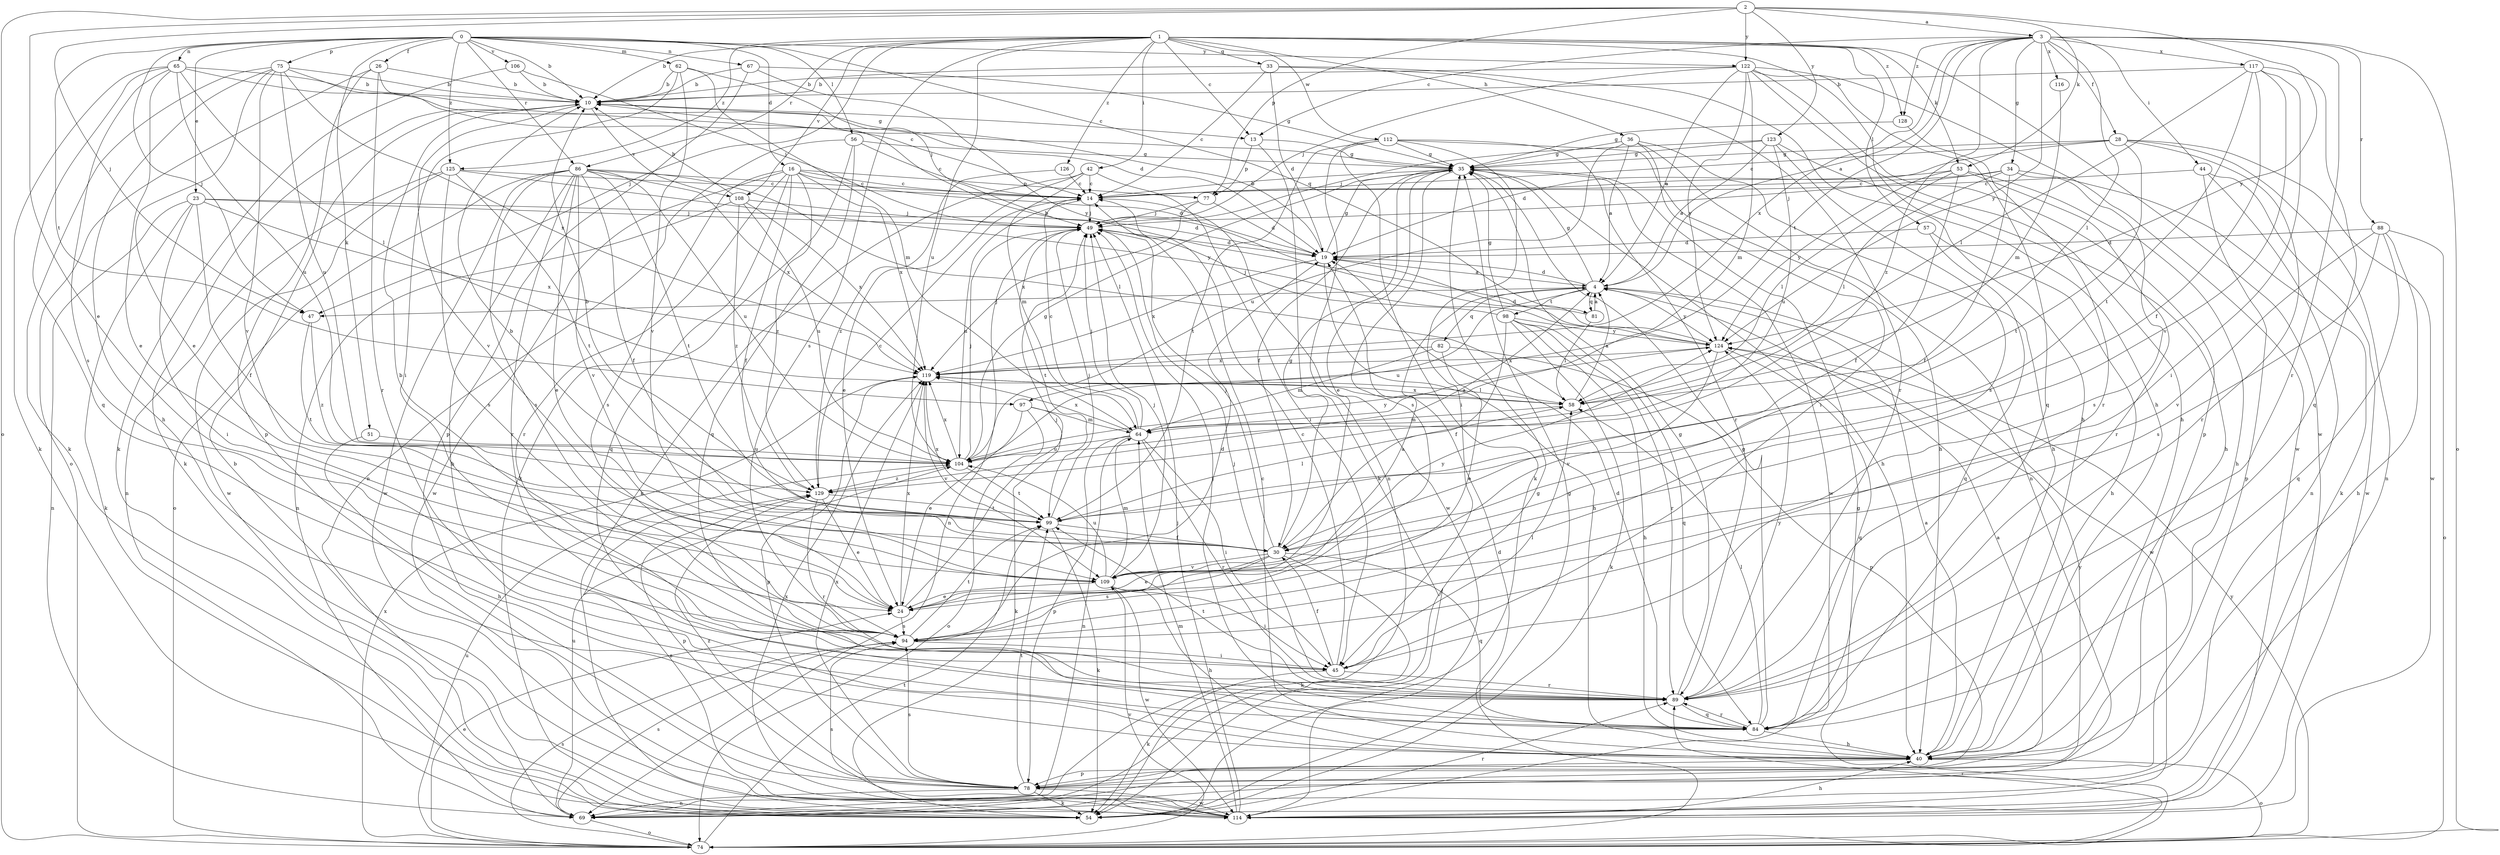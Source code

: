 strict digraph  {
0;
1;
2;
3;
4;
10;
13;
14;
16;
19;
23;
24;
26;
28;
30;
33;
34;
35;
36;
40;
42;
44;
45;
47;
49;
51;
53;
54;
56;
57;
58;
62;
64;
65;
67;
69;
74;
75;
77;
78;
81;
82;
84;
86;
88;
89;
94;
97;
98;
99;
104;
106;
108;
109;
112;
114;
116;
117;
119;
122;
123;
124;
125;
126;
128;
129;
0 -> 10  [label=b];
0 -> 16  [label=d];
0 -> 23  [label=e];
0 -> 26  [label=f];
0 -> 47  [label=j];
0 -> 51  [label=k];
0 -> 56  [label=l];
0 -> 62  [label=m];
0 -> 65  [label=n];
0 -> 67  [label=n];
0 -> 75  [label=p];
0 -> 81  [label=q];
0 -> 86  [label=r];
0 -> 97  [label=t];
0 -> 106  [label=v];
0 -> 122  [label=y];
0 -> 125  [label=z];
1 -> 10  [label=b];
1 -> 13  [label=c];
1 -> 33  [label=g];
1 -> 36  [label=h];
1 -> 40  [label=h];
1 -> 42  [label=i];
1 -> 47  [label=j];
1 -> 53  [label=k];
1 -> 57  [label=l];
1 -> 86  [label=r];
1 -> 94  [label=s];
1 -> 104  [label=u];
1 -> 108  [label=v];
1 -> 112  [label=w];
1 -> 114  [label=w];
1 -> 125  [label=z];
1 -> 126  [label=z];
1 -> 128  [label=z];
2 -> 3  [label=a];
2 -> 24  [label=e];
2 -> 47  [label=j];
2 -> 53  [label=k];
2 -> 74  [label=o];
2 -> 77  [label=p];
2 -> 122  [label=y];
2 -> 123  [label=y];
2 -> 124  [label=y];
3 -> 4  [label=a];
3 -> 13  [label=c];
3 -> 28  [label=f];
3 -> 34  [label=g];
3 -> 44  [label=i];
3 -> 58  [label=l];
3 -> 74  [label=o];
3 -> 88  [label=r];
3 -> 89  [label=r];
3 -> 97  [label=t];
3 -> 116  [label=x];
3 -> 117  [label=x];
3 -> 119  [label=x];
3 -> 124  [label=y];
3 -> 128  [label=z];
3 -> 129  [label=z];
4 -> 19  [label=d];
4 -> 35  [label=g];
4 -> 47  [label=j];
4 -> 81  [label=q];
4 -> 82  [label=q];
4 -> 98  [label=t];
4 -> 104  [label=u];
4 -> 114  [label=w];
4 -> 124  [label=y];
10 -> 13  [label=c];
10 -> 54  [label=k];
10 -> 108  [label=v];
10 -> 109  [label=v];
13 -> 35  [label=g];
13 -> 54  [label=k];
13 -> 77  [label=p];
14 -> 49  [label=j];
14 -> 104  [label=u];
14 -> 114  [label=w];
16 -> 14  [label=c];
16 -> 19  [label=d];
16 -> 30  [label=f];
16 -> 77  [label=p];
16 -> 84  [label=q];
16 -> 89  [label=r];
16 -> 94  [label=s];
16 -> 114  [label=w];
16 -> 119  [label=x];
16 -> 129  [label=z];
19 -> 4  [label=a];
19 -> 10  [label=b];
19 -> 35  [label=g];
19 -> 40  [label=h];
19 -> 119  [label=x];
23 -> 19  [label=d];
23 -> 30  [label=f];
23 -> 45  [label=i];
23 -> 49  [label=j];
23 -> 54  [label=k];
23 -> 69  [label=n];
23 -> 119  [label=x];
24 -> 4  [label=a];
24 -> 49  [label=j];
24 -> 94  [label=s];
24 -> 119  [label=x];
26 -> 10  [label=b];
26 -> 19  [label=d];
26 -> 74  [label=o];
26 -> 78  [label=p];
26 -> 89  [label=r];
28 -> 14  [label=c];
28 -> 19  [label=d];
28 -> 35  [label=g];
28 -> 69  [label=n];
28 -> 89  [label=r];
28 -> 99  [label=t];
28 -> 114  [label=w];
30 -> 10  [label=b];
30 -> 24  [label=e];
30 -> 35  [label=g];
30 -> 49  [label=j];
30 -> 54  [label=k];
30 -> 84  [label=q];
30 -> 94  [label=s];
30 -> 109  [label=v];
33 -> 10  [label=b];
33 -> 14  [label=c];
33 -> 19  [label=d];
33 -> 40  [label=h];
33 -> 89  [label=r];
34 -> 14  [label=c];
34 -> 30  [label=f];
34 -> 49  [label=j];
34 -> 54  [label=k];
34 -> 58  [label=l];
34 -> 94  [label=s];
35 -> 14  [label=c];
35 -> 24  [label=e];
35 -> 30  [label=f];
35 -> 40  [label=h];
35 -> 94  [label=s];
35 -> 114  [label=w];
36 -> 4  [label=a];
36 -> 35  [label=g];
36 -> 40  [label=h];
36 -> 45  [label=i];
36 -> 69  [label=n];
36 -> 104  [label=u];
40 -> 4  [label=a];
40 -> 14  [label=c];
40 -> 74  [label=o];
40 -> 78  [label=p];
42 -> 14  [label=c];
42 -> 24  [label=e];
42 -> 45  [label=i];
42 -> 54  [label=k];
42 -> 64  [label=m];
44 -> 14  [label=c];
44 -> 69  [label=n];
44 -> 78  [label=p];
44 -> 114  [label=w];
45 -> 14  [label=c];
45 -> 30  [label=f];
45 -> 54  [label=k];
45 -> 58  [label=l];
45 -> 89  [label=r];
47 -> 99  [label=t];
47 -> 129  [label=z];
49 -> 19  [label=d];
49 -> 69  [label=n];
49 -> 99  [label=t];
51 -> 40  [label=h];
51 -> 104  [label=u];
53 -> 14  [label=c];
53 -> 30  [label=f];
53 -> 40  [label=h];
53 -> 58  [label=l];
53 -> 89  [label=r];
53 -> 124  [label=y];
54 -> 35  [label=g];
54 -> 89  [label=r];
56 -> 14  [label=c];
56 -> 35  [label=g];
56 -> 54  [label=k];
56 -> 69  [label=n];
56 -> 84  [label=q];
57 -> 19  [label=d];
57 -> 40  [label=h];
57 -> 84  [label=q];
58 -> 4  [label=a];
58 -> 64  [label=m];
58 -> 119  [label=x];
62 -> 10  [label=b];
62 -> 45  [label=i];
62 -> 49  [label=j];
62 -> 64  [label=m];
62 -> 109  [label=v];
64 -> 14  [label=c];
64 -> 45  [label=i];
64 -> 49  [label=j];
64 -> 69  [label=n];
64 -> 78  [label=p];
64 -> 89  [label=r];
64 -> 104  [label=u];
64 -> 119  [label=x];
65 -> 10  [label=b];
65 -> 24  [label=e];
65 -> 35  [label=g];
65 -> 54  [label=k];
65 -> 58  [label=l];
65 -> 84  [label=q];
65 -> 94  [label=s];
65 -> 104  [label=u];
67 -> 10  [label=b];
67 -> 35  [label=g];
67 -> 78  [label=p];
67 -> 124  [label=y];
69 -> 35  [label=g];
69 -> 74  [label=o];
69 -> 94  [label=s];
69 -> 104  [label=u];
74 -> 19  [label=d];
74 -> 24  [label=e];
74 -> 35  [label=g];
74 -> 89  [label=r];
74 -> 94  [label=s];
74 -> 99  [label=t];
74 -> 104  [label=u];
74 -> 109  [label=v];
74 -> 119  [label=x];
74 -> 124  [label=y];
75 -> 10  [label=b];
75 -> 14  [label=c];
75 -> 24  [label=e];
75 -> 40  [label=h];
75 -> 54  [label=k];
75 -> 104  [label=u];
75 -> 109  [label=v];
75 -> 119  [label=x];
77 -> 19  [label=d];
77 -> 49  [label=j];
77 -> 119  [label=x];
78 -> 4  [label=a];
78 -> 54  [label=k];
78 -> 69  [label=n];
78 -> 94  [label=s];
78 -> 99  [label=t];
78 -> 114  [label=w];
78 -> 119  [label=x];
78 -> 124  [label=y];
78 -> 129  [label=z];
81 -> 4  [label=a];
81 -> 10  [label=b];
81 -> 58  [label=l];
82 -> 24  [label=e];
82 -> 64  [label=m];
82 -> 78  [label=p];
82 -> 119  [label=x];
84 -> 19  [label=d];
84 -> 35  [label=g];
84 -> 40  [label=h];
84 -> 49  [label=j];
84 -> 58  [label=l];
84 -> 89  [label=r];
86 -> 14  [label=c];
86 -> 24  [label=e];
86 -> 30  [label=f];
86 -> 40  [label=h];
86 -> 58  [label=l];
86 -> 74  [label=o];
86 -> 89  [label=r];
86 -> 94  [label=s];
86 -> 99  [label=t];
86 -> 104  [label=u];
86 -> 109  [label=v];
86 -> 114  [label=w];
86 -> 119  [label=x];
88 -> 19  [label=d];
88 -> 40  [label=h];
88 -> 74  [label=o];
88 -> 84  [label=q];
88 -> 94  [label=s];
88 -> 109  [label=v];
89 -> 35  [label=g];
89 -> 49  [label=j];
89 -> 84  [label=q];
89 -> 99  [label=t];
89 -> 124  [label=y];
94 -> 10  [label=b];
94 -> 19  [label=d];
94 -> 45  [label=i];
94 -> 99  [label=t];
97 -> 24  [label=e];
97 -> 54  [label=k];
97 -> 64  [label=m];
97 -> 74  [label=o];
98 -> 30  [label=f];
98 -> 35  [label=g];
98 -> 40  [label=h];
98 -> 49  [label=j];
98 -> 54  [label=k];
98 -> 84  [label=q];
98 -> 89  [label=r];
98 -> 124  [label=y];
99 -> 30  [label=f];
99 -> 49  [label=j];
99 -> 54  [label=k];
99 -> 58  [label=l];
99 -> 119  [label=x];
104 -> 35  [label=g];
104 -> 49  [label=j];
104 -> 99  [label=t];
104 -> 119  [label=x];
104 -> 124  [label=y];
104 -> 129  [label=z];
106 -> 10  [label=b];
106 -> 49  [label=j];
106 -> 54  [label=k];
108 -> 10  [label=b];
108 -> 49  [label=j];
108 -> 69  [label=n];
108 -> 104  [label=u];
108 -> 119  [label=x];
108 -> 129  [label=z];
109 -> 24  [label=e];
109 -> 40  [label=h];
109 -> 45  [label=i];
109 -> 49  [label=j];
109 -> 64  [label=m];
109 -> 104  [label=u];
109 -> 114  [label=w];
109 -> 124  [label=y];
112 -> 35  [label=g];
112 -> 40  [label=h];
112 -> 45  [label=i];
112 -> 54  [label=k];
112 -> 69  [label=n];
112 -> 89  [label=r];
112 -> 99  [label=t];
114 -> 10  [label=b];
114 -> 40  [label=h];
114 -> 49  [label=j];
114 -> 64  [label=m];
114 -> 94  [label=s];
114 -> 119  [label=x];
114 -> 129  [label=z];
116 -> 64  [label=m];
117 -> 10  [label=b];
117 -> 30  [label=f];
117 -> 45  [label=i];
117 -> 58  [label=l];
117 -> 84  [label=q];
117 -> 99  [label=t];
117 -> 109  [label=v];
119 -> 58  [label=l];
119 -> 78  [label=p];
119 -> 109  [label=v];
122 -> 4  [label=a];
122 -> 10  [label=b];
122 -> 40  [label=h];
122 -> 49  [label=j];
122 -> 64  [label=m];
122 -> 78  [label=p];
122 -> 84  [label=q];
122 -> 114  [label=w];
122 -> 124  [label=y];
123 -> 4  [label=a];
123 -> 35  [label=g];
123 -> 40  [label=h];
123 -> 49  [label=j];
123 -> 94  [label=s];
123 -> 104  [label=u];
124 -> 19  [label=d];
124 -> 84  [label=q];
124 -> 109  [label=v];
124 -> 119  [label=x];
125 -> 14  [label=c];
125 -> 69  [label=n];
125 -> 94  [label=s];
125 -> 99  [label=t];
125 -> 114  [label=w];
125 -> 124  [label=y];
126 -> 14  [label=c];
126 -> 129  [label=z];
128 -> 35  [label=g];
128 -> 89  [label=r];
129 -> 4  [label=a];
129 -> 10  [label=b];
129 -> 14  [label=c];
129 -> 24  [label=e];
129 -> 78  [label=p];
129 -> 89  [label=r];
129 -> 99  [label=t];
}
